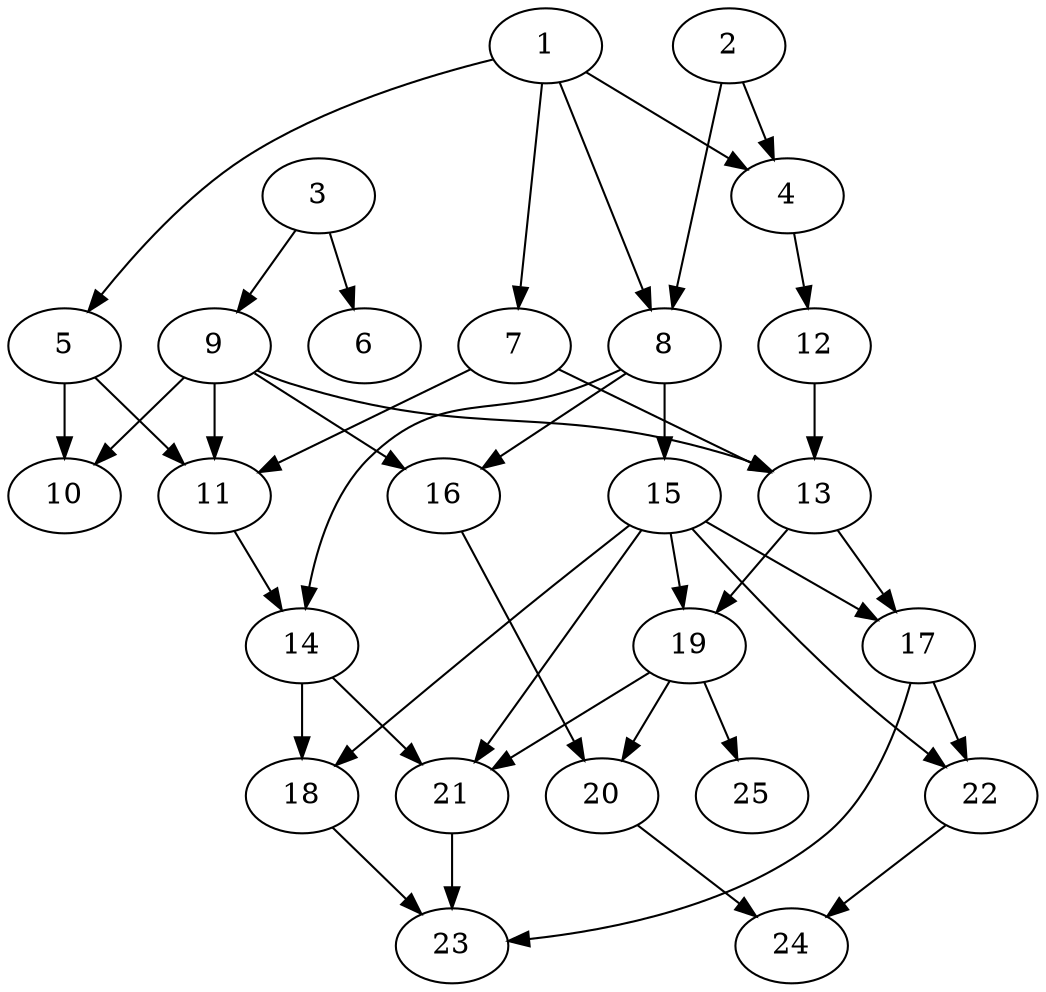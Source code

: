 // DAG automatically generated by daggen at Fri Aug  4 16:35:14 2017
// ./daggen --dot -n 25 --fat 0.5 --regular 0.8 --density 0.8 --jump 2 
digraph G {
  1 [size="549756", alpha="0.19"]
  1 -> 4 [size ="537"]
  1 -> 5 [size ="537"]
  1 -> 7 [size ="537"]
  1 -> 8 [size ="537"]
  2 [size="70882", alpha="0.00"]
  2 -> 4 [size ="134"]
  2 -> 8 [size ="134"]
  3 [size="404569", alpha="0.07"]
  3 -> 6 [size ="411"]
  3 -> 9 [size ="411"]
  4 [size="280122", alpha="0.02"]
  4 -> 12 [size ="210"]
  5 [size="40745", alpha="0.10"]
  5 -> 10 [size ="679"]
  5 -> 11 [size ="679"]
  6 [size="742", alpha="0.14"]
  7 [size="185382", alpha="0.19"]
  7 -> 11 [size ="134"]
  7 -> 13 [size ="134"]
  8 [size="36493", alpha="0.16"]
  8 -> 14 [size ="34"]
  8 -> 15 [size ="34"]
  8 -> 16 [size ="34"]
  9 [size="368293", alpha="0.11"]
  9 -> 10 [size ="411"]
  9 -> 11 [size ="411"]
  9 -> 13 [size ="411"]
  9 -> 16 [size ="411"]
  10 [size="782758", alpha="0.01"]
  11 [size="21973", alpha="0.03"]
  11 -> 14 [size ="839"]
  12 [size="1073742", alpha="0.03"]
  12 -> 13 [size ="839"]
  13 [size="549756", alpha="0.08"]
  13 -> 17 [size ="537"]
  13 -> 19 [size ="537"]
  14 [size="201707", alpha="0.12"]
  14 -> 18 [size ="210"]
  14 -> 21 [size ="210"]
  15 [size="22750", alpha="0.01"]
  15 -> 17 [size ="839"]
  15 -> 18 [size ="839"]
  15 -> 19 [size ="839"]
  15 -> 21 [size ="839"]
  15 -> 22 [size ="839"]
  16 [size="242782", alpha="0.08"]
  16 -> 20 [size ="839"]
  17 [size="48448", alpha="0.03"]
  17 -> 22 [size ="839"]
  17 -> 23 [size ="839"]
  18 [size="4502", alpha="0.13"]
  18 -> 23 [size ="75"]
  19 [size="5374", alpha="0.11"]
  19 -> 20 [size ="302"]
  19 -> 21 [size ="302"]
  19 -> 25 [size ="302"]
  20 [size="275073", alpha="0.16"]
  20 -> 24 [size ="210"]
  21 [size="68719", alpha="0.16"]
  21 -> 23 [size ="134"]
  22 [size="368293", alpha="0.11"]
  22 -> 24 [size ="411"]
  23 [size="68758", alpha="0.03"]
  24 [size="423001", alpha="0.19"]
  25 [size="107714", alpha="0.18"]
}

